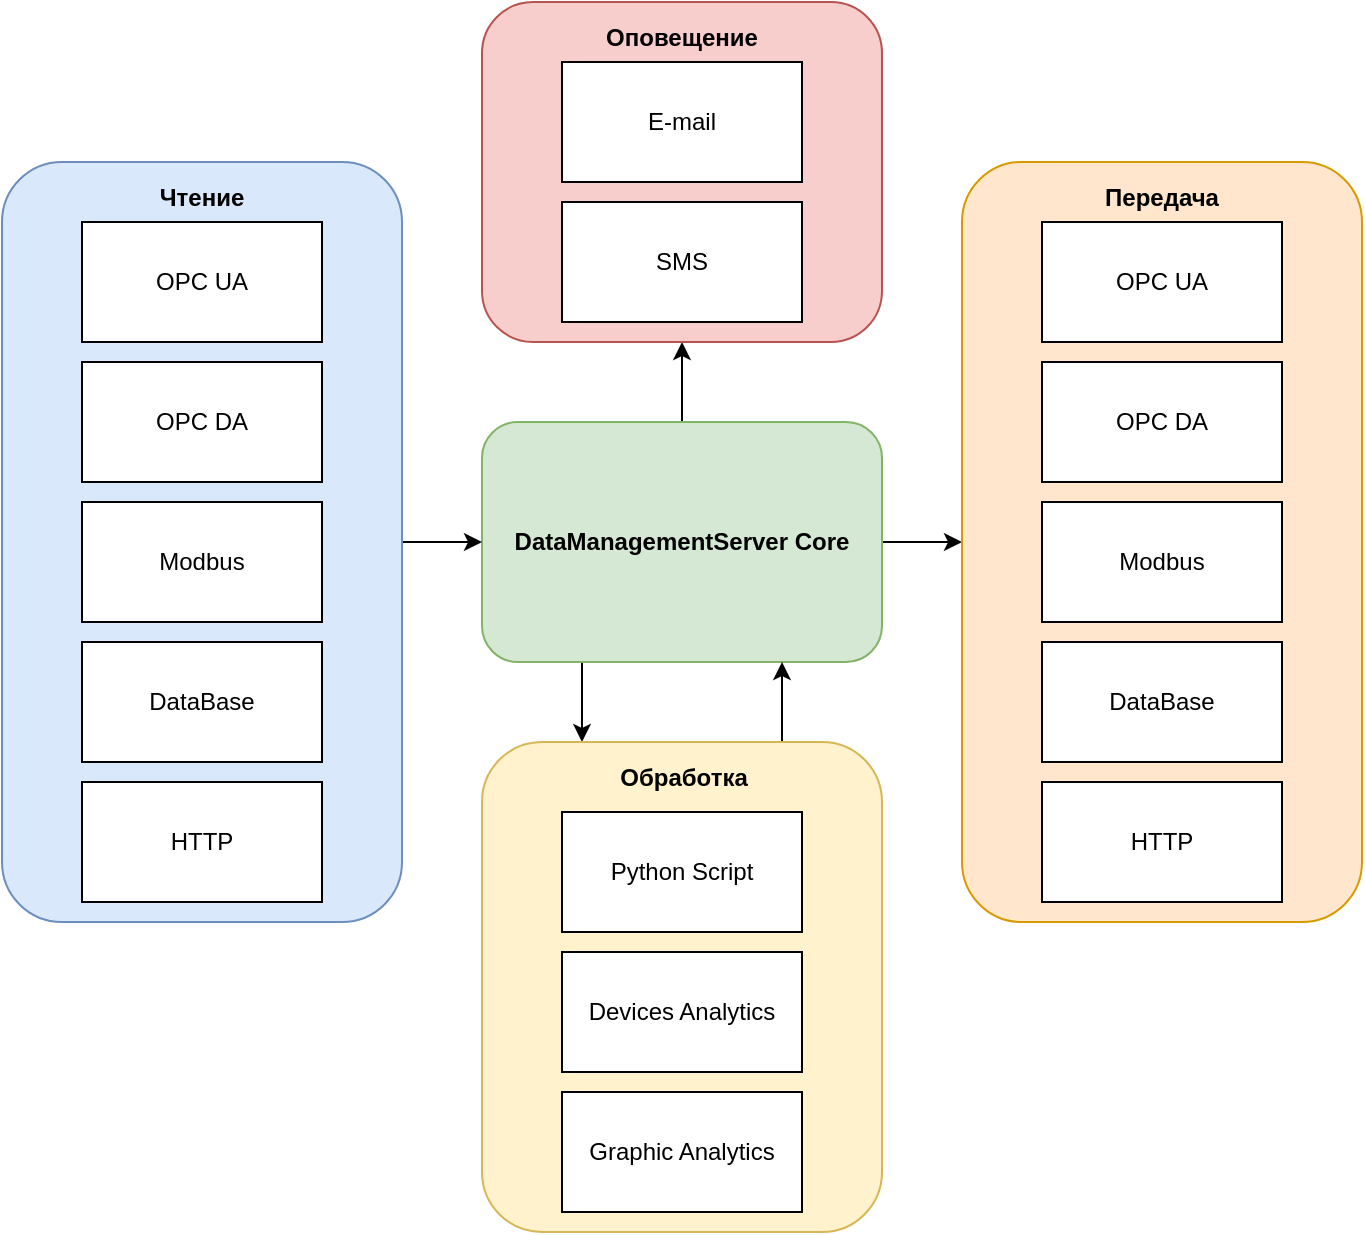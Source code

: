 <mxfile version="14.5.1" type="device"><diagram id="9A3tP_QrSR-y347W5JXq" name="Страница 1"><mxGraphModel dx="1422" dy="822" grid="1" gridSize="10" guides="1" tooltips="1" connect="1" arrows="1" fold="1" page="1" pageScale="1" pageWidth="827" pageHeight="1169" math="0" shadow="0"><root><mxCell id="0"/><mxCell id="1" parent="0"/><mxCell id="dvbSER2NigTGoe22fR8v-39" style="edgeStyle=orthogonalEdgeStyle;rounded=0;orthogonalLoop=1;jettySize=auto;html=1;exitX=1;exitY=0.5;exitDx=0;exitDy=0;entryX=0;entryY=0.5;entryDx=0;entryDy=0;" edge="1" parent="1" source="dvbSER2NigTGoe22fR8v-1" target="dvbSER2NigTGoe22fR8v-18"><mxGeometry relative="1" as="geometry"/></mxCell><mxCell id="dvbSER2NigTGoe22fR8v-40" style="edgeStyle=orthogonalEdgeStyle;rounded=0;orthogonalLoop=1;jettySize=auto;html=1;exitX=0.25;exitY=1;exitDx=0;exitDy=0;entryX=0.25;entryY=0;entryDx=0;entryDy=0;" edge="1" parent="1" source="dvbSER2NigTGoe22fR8v-1" target="dvbSER2NigTGoe22fR8v-3"><mxGeometry relative="1" as="geometry"/></mxCell><mxCell id="dvbSER2NigTGoe22fR8v-42" style="edgeStyle=orthogonalEdgeStyle;rounded=0;orthogonalLoop=1;jettySize=auto;html=1;exitX=0.5;exitY=0;exitDx=0;exitDy=0;entryX=0.5;entryY=1;entryDx=0;entryDy=0;" edge="1" parent="1" source="dvbSER2NigTGoe22fR8v-1" target="dvbSER2NigTGoe22fR8v-29"><mxGeometry relative="1" as="geometry"/></mxCell><mxCell id="dvbSER2NigTGoe22fR8v-1" value="DataManagementServer Core" style="rounded=1;whiteSpace=wrap;html=1;fillColor=#d5e8d4;strokeColor=#82b366;fontStyle=1" vertex="1" parent="1"><mxGeometry x="320" y="320" width="200" height="120" as="geometry"/></mxCell><mxCell id="dvbSER2NigTGoe22fR8v-41" style="edgeStyle=orthogonalEdgeStyle;rounded=0;orthogonalLoop=1;jettySize=auto;html=1;exitX=0.75;exitY=0;exitDx=0;exitDy=0;entryX=0.75;entryY=1;entryDx=0;entryDy=0;" edge="1" parent="1" source="dvbSER2NigTGoe22fR8v-3" target="dvbSER2NigTGoe22fR8v-1"><mxGeometry relative="1" as="geometry"/></mxCell><mxCell id="dvbSER2NigTGoe22fR8v-3" value="" style="rounded=1;whiteSpace=wrap;html=1;fillColor=#fff2cc;strokeColor=#d6b656;" vertex="1" parent="1"><mxGeometry x="320" y="480" width="200" height="245" as="geometry"/></mxCell><mxCell id="dvbSER2NigTGoe22fR8v-4" value="Python Script" style="rounded=0;whiteSpace=wrap;html=1;" vertex="1" parent="1"><mxGeometry x="360" y="515" width="120" height="60" as="geometry"/></mxCell><mxCell id="dvbSER2NigTGoe22fR8v-7" value="Graphic Analytics" style="rounded=0;whiteSpace=wrap;html=1;" vertex="1" parent="1"><mxGeometry x="360" y="655" width="120" height="60" as="geometry"/></mxCell><mxCell id="dvbSER2NigTGoe22fR8v-8" value="Devices Analytics" style="rounded=0;whiteSpace=wrap;html=1;" vertex="1" parent="1"><mxGeometry x="360" y="585" width="120" height="60" as="geometry"/></mxCell><mxCell id="dvbSER2NigTGoe22fR8v-9" value="Обработка" style="text;html=1;align=center;verticalAlign=middle;whiteSpace=wrap;rounded=0;glass=0;shadow=0;fontStyle=1" vertex="1" parent="1"><mxGeometry x="376" y="480" width="90" height="35" as="geometry"/></mxCell><mxCell id="dvbSER2NigTGoe22fR8v-38" style="edgeStyle=orthogonalEdgeStyle;rounded=0;orthogonalLoop=1;jettySize=auto;html=1;exitX=1;exitY=0.5;exitDx=0;exitDy=0;entryX=0;entryY=0.5;entryDx=0;entryDy=0;" edge="1" parent="1" source="dvbSER2NigTGoe22fR8v-11" target="dvbSER2NigTGoe22fR8v-1"><mxGeometry relative="1" as="geometry"/></mxCell><mxCell id="dvbSER2NigTGoe22fR8v-11" value="" style="rounded=1;whiteSpace=wrap;html=1;fillColor=#dae8fc;strokeColor=#6c8ebf;" vertex="1" parent="1"><mxGeometry x="80" y="190" width="200" height="380" as="geometry"/></mxCell><mxCell id="dvbSER2NigTGoe22fR8v-12" value="Чтение" style="text;html=1;align=center;verticalAlign=middle;whiteSpace=wrap;rounded=0;glass=0;shadow=0;fontStyle=1" vertex="1" parent="1"><mxGeometry x="135" y="190" width="90" height="35" as="geometry"/></mxCell><mxCell id="dvbSER2NigTGoe22fR8v-13" value="OPC UA" style="rounded=0;whiteSpace=wrap;html=1;" vertex="1" parent="1"><mxGeometry x="120" y="220" width="120" height="60" as="geometry"/></mxCell><mxCell id="dvbSER2NigTGoe22fR8v-14" value="OPC DA" style="rounded=0;whiteSpace=wrap;html=1;" vertex="1" parent="1"><mxGeometry x="120" y="290" width="120" height="60" as="geometry"/></mxCell><mxCell id="dvbSER2NigTGoe22fR8v-15" value="Modbus" style="rounded=0;whiteSpace=wrap;html=1;" vertex="1" parent="1"><mxGeometry x="120" y="360" width="120" height="60" as="geometry"/></mxCell><mxCell id="dvbSER2NigTGoe22fR8v-16" value="DataBase" style="rounded=0;whiteSpace=wrap;html=1;" vertex="1" parent="1"><mxGeometry x="120" y="430" width="120" height="60" as="geometry"/></mxCell><mxCell id="dvbSER2NigTGoe22fR8v-17" value="HTTP" style="rounded=0;whiteSpace=wrap;html=1;" vertex="1" parent="1"><mxGeometry x="120" y="500" width="120" height="60" as="geometry"/></mxCell><mxCell id="dvbSER2NigTGoe22fR8v-18" value="" style="rounded=1;whiteSpace=wrap;html=1;fillColor=#ffe6cc;strokeColor=#d79b00;" vertex="1" parent="1"><mxGeometry x="560" y="190" width="200" height="380" as="geometry"/></mxCell><mxCell id="dvbSER2NigTGoe22fR8v-19" value="Передача" style="text;html=1;align=center;verticalAlign=middle;whiteSpace=wrap;rounded=0;glass=0;shadow=0;fontStyle=1" vertex="1" parent="1"><mxGeometry x="615" y="190" width="90" height="35" as="geometry"/></mxCell><mxCell id="dvbSER2NigTGoe22fR8v-20" value="OPC UA" style="rounded=0;whiteSpace=wrap;html=1;" vertex="1" parent="1"><mxGeometry x="600" y="220" width="120" height="60" as="geometry"/></mxCell><mxCell id="dvbSER2NigTGoe22fR8v-21" value="OPC DA" style="rounded=0;whiteSpace=wrap;html=1;" vertex="1" parent="1"><mxGeometry x="600" y="290" width="120" height="60" as="geometry"/></mxCell><mxCell id="dvbSER2NigTGoe22fR8v-22" value="Modbus" style="rounded=0;whiteSpace=wrap;html=1;" vertex="1" parent="1"><mxGeometry x="600" y="360" width="120" height="60" as="geometry"/></mxCell><mxCell id="dvbSER2NigTGoe22fR8v-23" value="DataBase" style="rounded=0;whiteSpace=wrap;html=1;" vertex="1" parent="1"><mxGeometry x="600" y="430" width="120" height="60" as="geometry"/></mxCell><mxCell id="dvbSER2NigTGoe22fR8v-24" value="HTTP" style="rounded=0;whiteSpace=wrap;html=1;" vertex="1" parent="1"><mxGeometry x="600" y="500" width="120" height="60" as="geometry"/></mxCell><mxCell id="dvbSER2NigTGoe22fR8v-29" value="" style="rounded=1;whiteSpace=wrap;html=1;fillColor=#f8cecc;strokeColor=#b85450;" vertex="1" parent="1"><mxGeometry x="320" y="110" width="200" height="170" as="geometry"/></mxCell><mxCell id="dvbSER2NigTGoe22fR8v-30" value="Оповещение" style="text;html=1;align=center;verticalAlign=middle;whiteSpace=wrap;rounded=0;glass=0;shadow=0;fontStyle=1" vertex="1" parent="1"><mxGeometry x="375" y="110" width="90" height="35" as="geometry"/></mxCell><mxCell id="dvbSER2NigTGoe22fR8v-31" value="E-mail" style="rounded=0;whiteSpace=wrap;html=1;" vertex="1" parent="1"><mxGeometry x="360" y="140" width="120" height="60" as="geometry"/></mxCell><mxCell id="dvbSER2NigTGoe22fR8v-32" value="SMS" style="rounded=0;whiteSpace=wrap;html=1;" vertex="1" parent="1"><mxGeometry x="360" y="210" width="120" height="60" as="geometry"/></mxCell></root></mxGraphModel></diagram></mxfile>